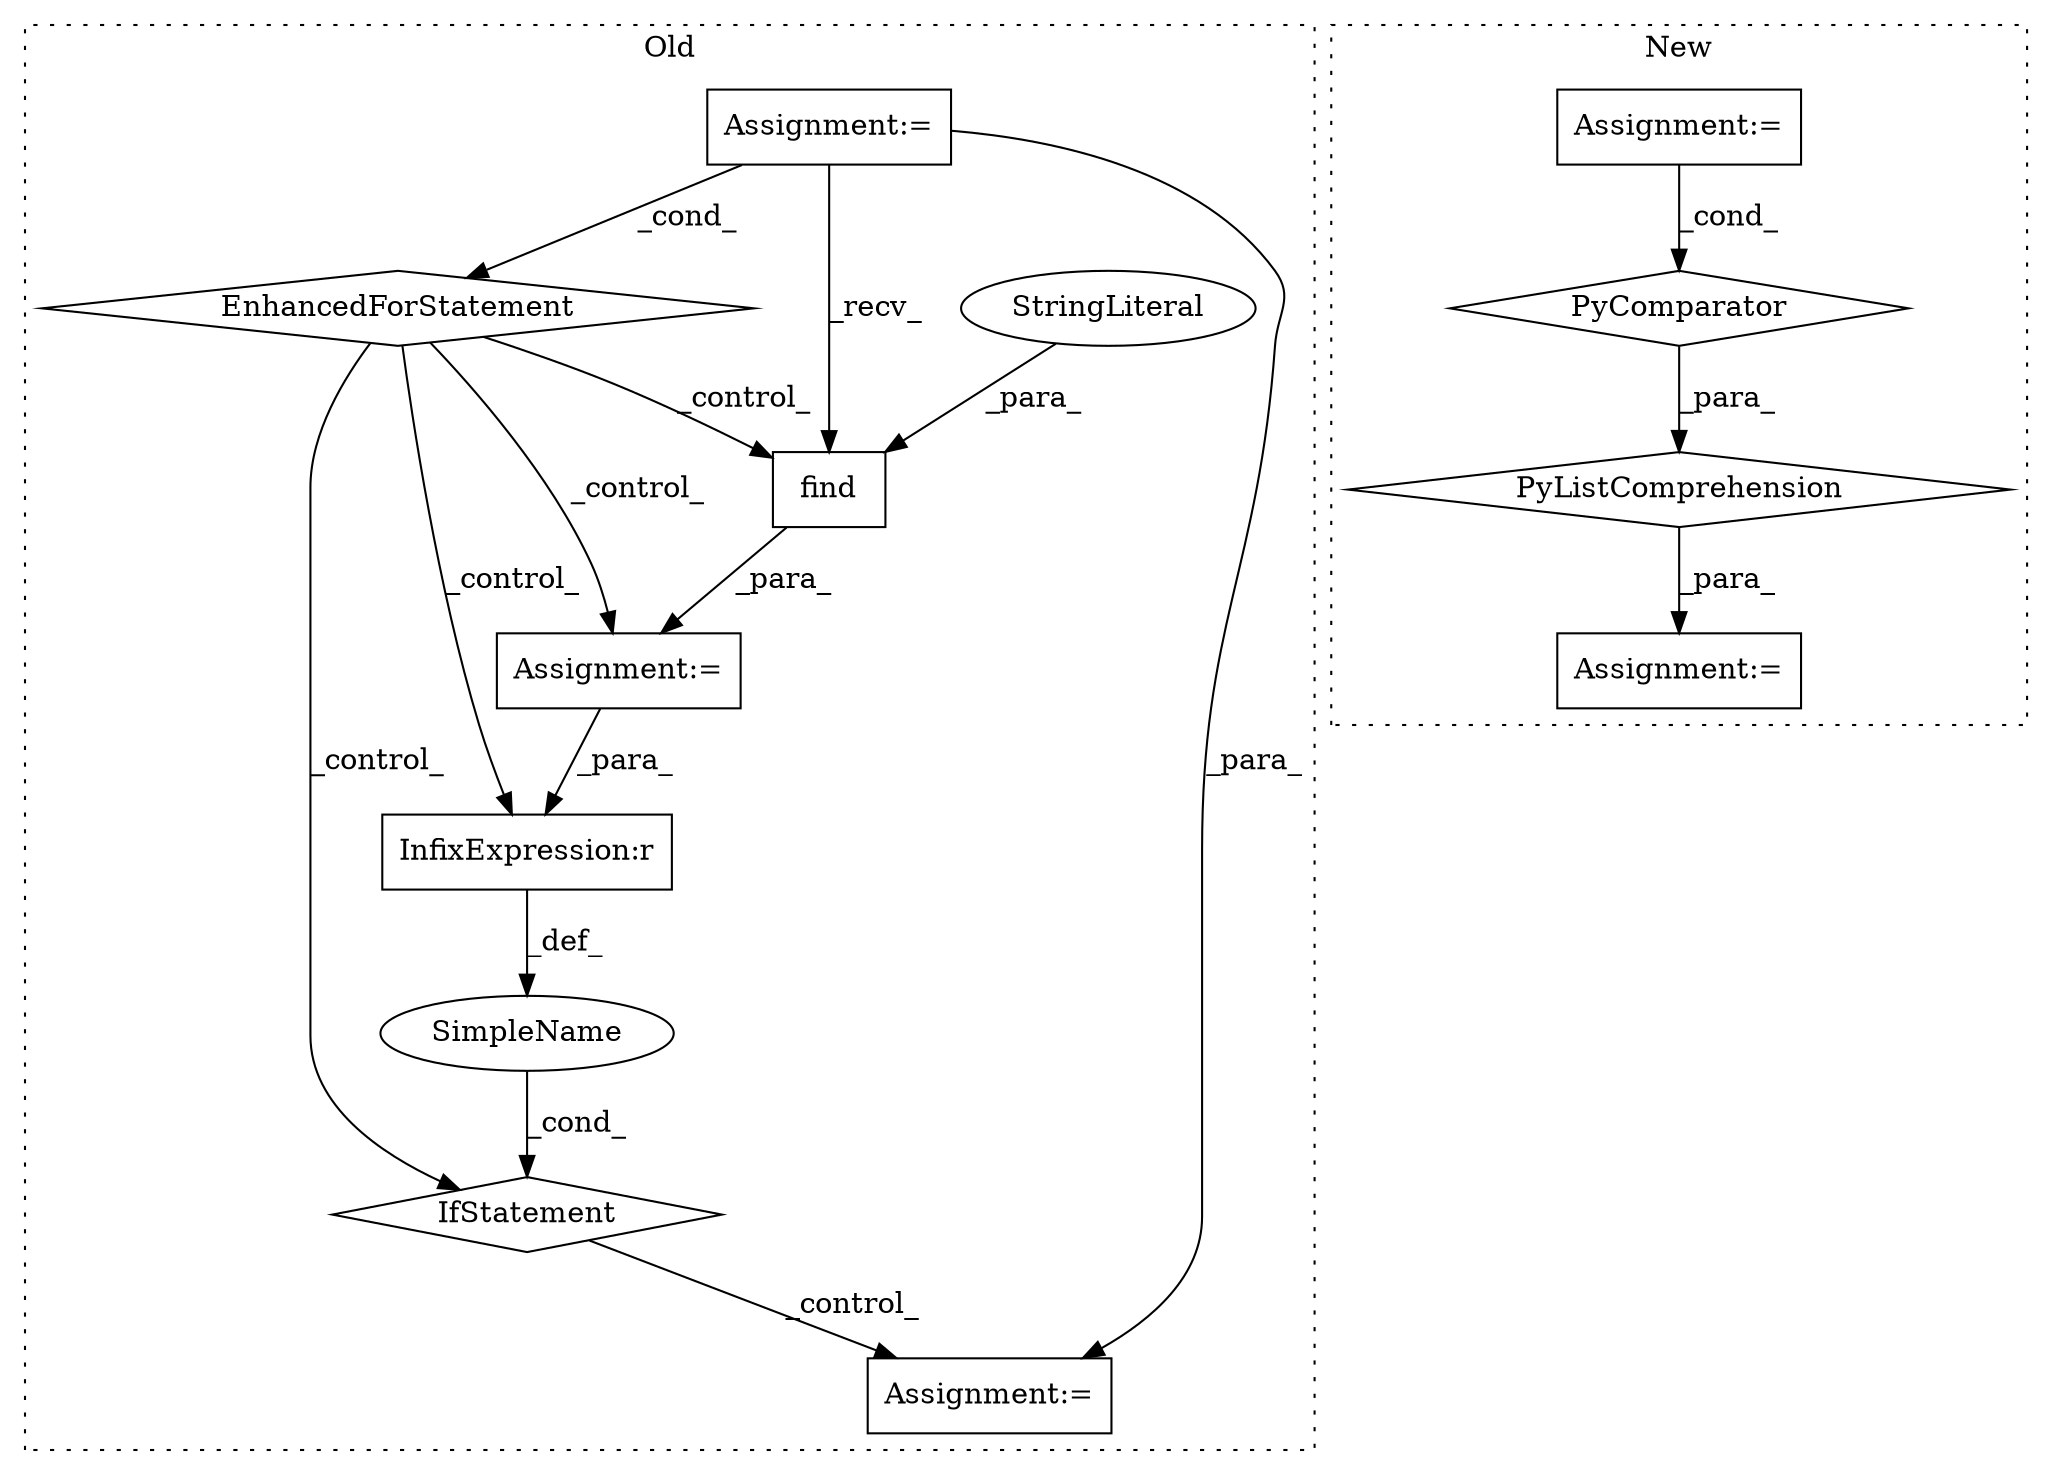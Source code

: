 digraph G {
subgraph cluster0 {
1 [label="find" a="32" s="4326,4338" l="5,1" shape="box"];
3 [label="Assignment:=" a="7" s="4320" l="1" shape="box"];
5 [label="StringLiteral" a="45" s="4331" l="4" shape="ellipse"];
7 [label="EnhancedForStatement" a="70" s="4101,4193" l="53,2" shape="diamond"];
9 [label="IfStatement" a="25" s="4420,4437" l="4,2" shape="diamond"];
10 [label="SimpleName" a="42" s="" l="" shape="ellipse"];
11 [label="Assignment:=" a="7" s="4546" l="1" shape="box"];
12 [label="InfixExpression:r" a="27" s="4433" l="3" shape="box"];
13 [label="Assignment:=" a="7" s="4035" l="4" shape="box"];
label = "Old";
style="dotted";
}
subgraph cluster1 {
2 [label="PyListComprehension" a="109" s="4321" l="171" shape="diamond"];
4 [label="PyComparator" a="113" s="4243" l="48" shape="diamond"];
6 [label="Assignment:=" a="7" s="4243" l="48" shape="box"];
8 [label="Assignment:=" a="7" s="4307" l="14" shape="box"];
label = "New";
style="dotted";
}
1 -> 3 [label="_para_"];
2 -> 8 [label="_para_"];
3 -> 12 [label="_para_"];
4 -> 2 [label="_para_"];
5 -> 1 [label="_para_"];
6 -> 4 [label="_cond_"];
7 -> 1 [label="_control_"];
7 -> 12 [label="_control_"];
7 -> 3 [label="_control_"];
7 -> 9 [label="_control_"];
9 -> 11 [label="_control_"];
10 -> 9 [label="_cond_"];
12 -> 10 [label="_def_"];
13 -> 1 [label="_recv_"];
13 -> 11 [label="_para_"];
13 -> 7 [label="_cond_"];
}